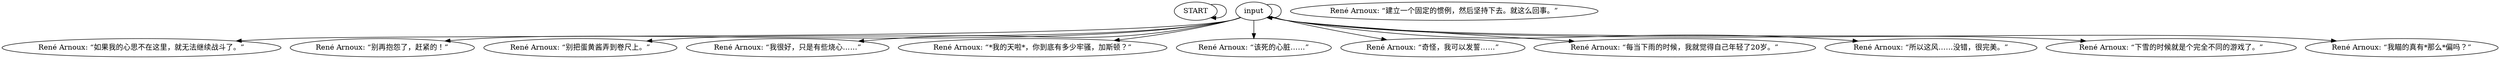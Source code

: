 # PLAZA / RENE barks
# Playing pétanque.
# ==================================================
digraph G {
	  0 [label="START"];
	  1 [label="input"];
	  2 [label="René Arnoux: “如果我的心思不在这里，就无法继续战斗了。”"];
	  3 [label="René Arnoux: “别再抱怨了，赶紧的！”"];
	  4 [label="René Arnoux: “别把蛋黄酱弄到卷尺上。”"];
	  5 [label="René Arnoux: “我很好，只是有些烧心……”"];
	  6 [label="René Arnoux: “*我的天啦*，你到底有多少牢骚，加斯顿？”"];
	  7 [label="René Arnoux: “该死的心脏……”"];
	  8 [label="René Arnoux: “奇怪，我可以发誓……”"];
	  9 [label="René Arnoux: “每当下雨的时候，我就觉得自己年轻了20岁。”"];
	  10 [label="René Arnoux: “所以这风……没错，很完美。”"];
	  11 [label="René Arnoux: “下雪的时候就是个完全不同的游戏了。”"];
	  12 [label="René Arnoux: “建立一个固定的惯例，然后坚持下去。就这么回事。”"];
	  13 [label="René Arnoux: “我瞄的真有*那么*偏吗？”"];
	  0 -> 0
	  1 -> 1
	  1 -> 2
	  1 -> 3
	  1 -> 4
	  1 -> 5
	  1 -> 6
	  1 -> 7
	  1 -> 8
	  1 -> 9
	  1 -> 10
	  1 -> 11
	  1 -> 13
}

